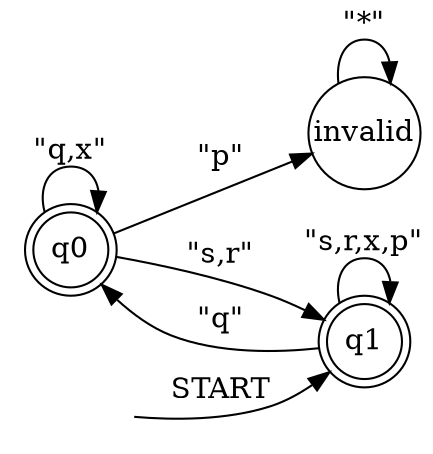 # ----------------------------------- 
#Title:   G(!q || (!p W (r || s)))
#From:  patterns.projects.cs.ksu.edu/documentation/patterns/ltl.shtml 
# alphabet : [p, r, q, s, x]
# ----------------------------------- 
 
 
digraph G {
  rankdir=LR;
  q0 [shape=doublecircle, margin=0];
  q1 [shape=doublecircle, margin=0];
  start0 [shape=none, style=invis];
  start0 -> q1 [label="START"];
  q1 -> q1  [label="\"s,r,x,p\""];
  q0 -> q0  [label="\"q,x\""];
  q0 -> q1  [label="\"s,r\""];
  q1 -> q0  [label="\"q\""];
  invalid -> invalid  [label="\"*\""];
  q0 -> invalid  [label="\"p\""];
  invalid [shape=circle, margin=0];
}
